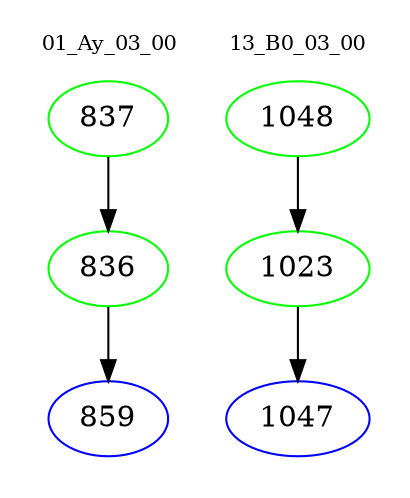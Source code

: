 digraph{
subgraph cluster_0 {
color = white
label = "01_Ay_03_00";
fontsize=10;
T0_837 [label="837", color="green"]
T0_837 -> T0_836 [color="black"]
T0_836 [label="836", color="green"]
T0_836 -> T0_859 [color="black"]
T0_859 [label="859", color="blue"]
}
subgraph cluster_1 {
color = white
label = "13_B0_03_00";
fontsize=10;
T1_1048 [label="1048", color="green"]
T1_1048 -> T1_1023 [color="black"]
T1_1023 [label="1023", color="green"]
T1_1023 -> T1_1047 [color="black"]
T1_1047 [label="1047", color="blue"]
}
}

